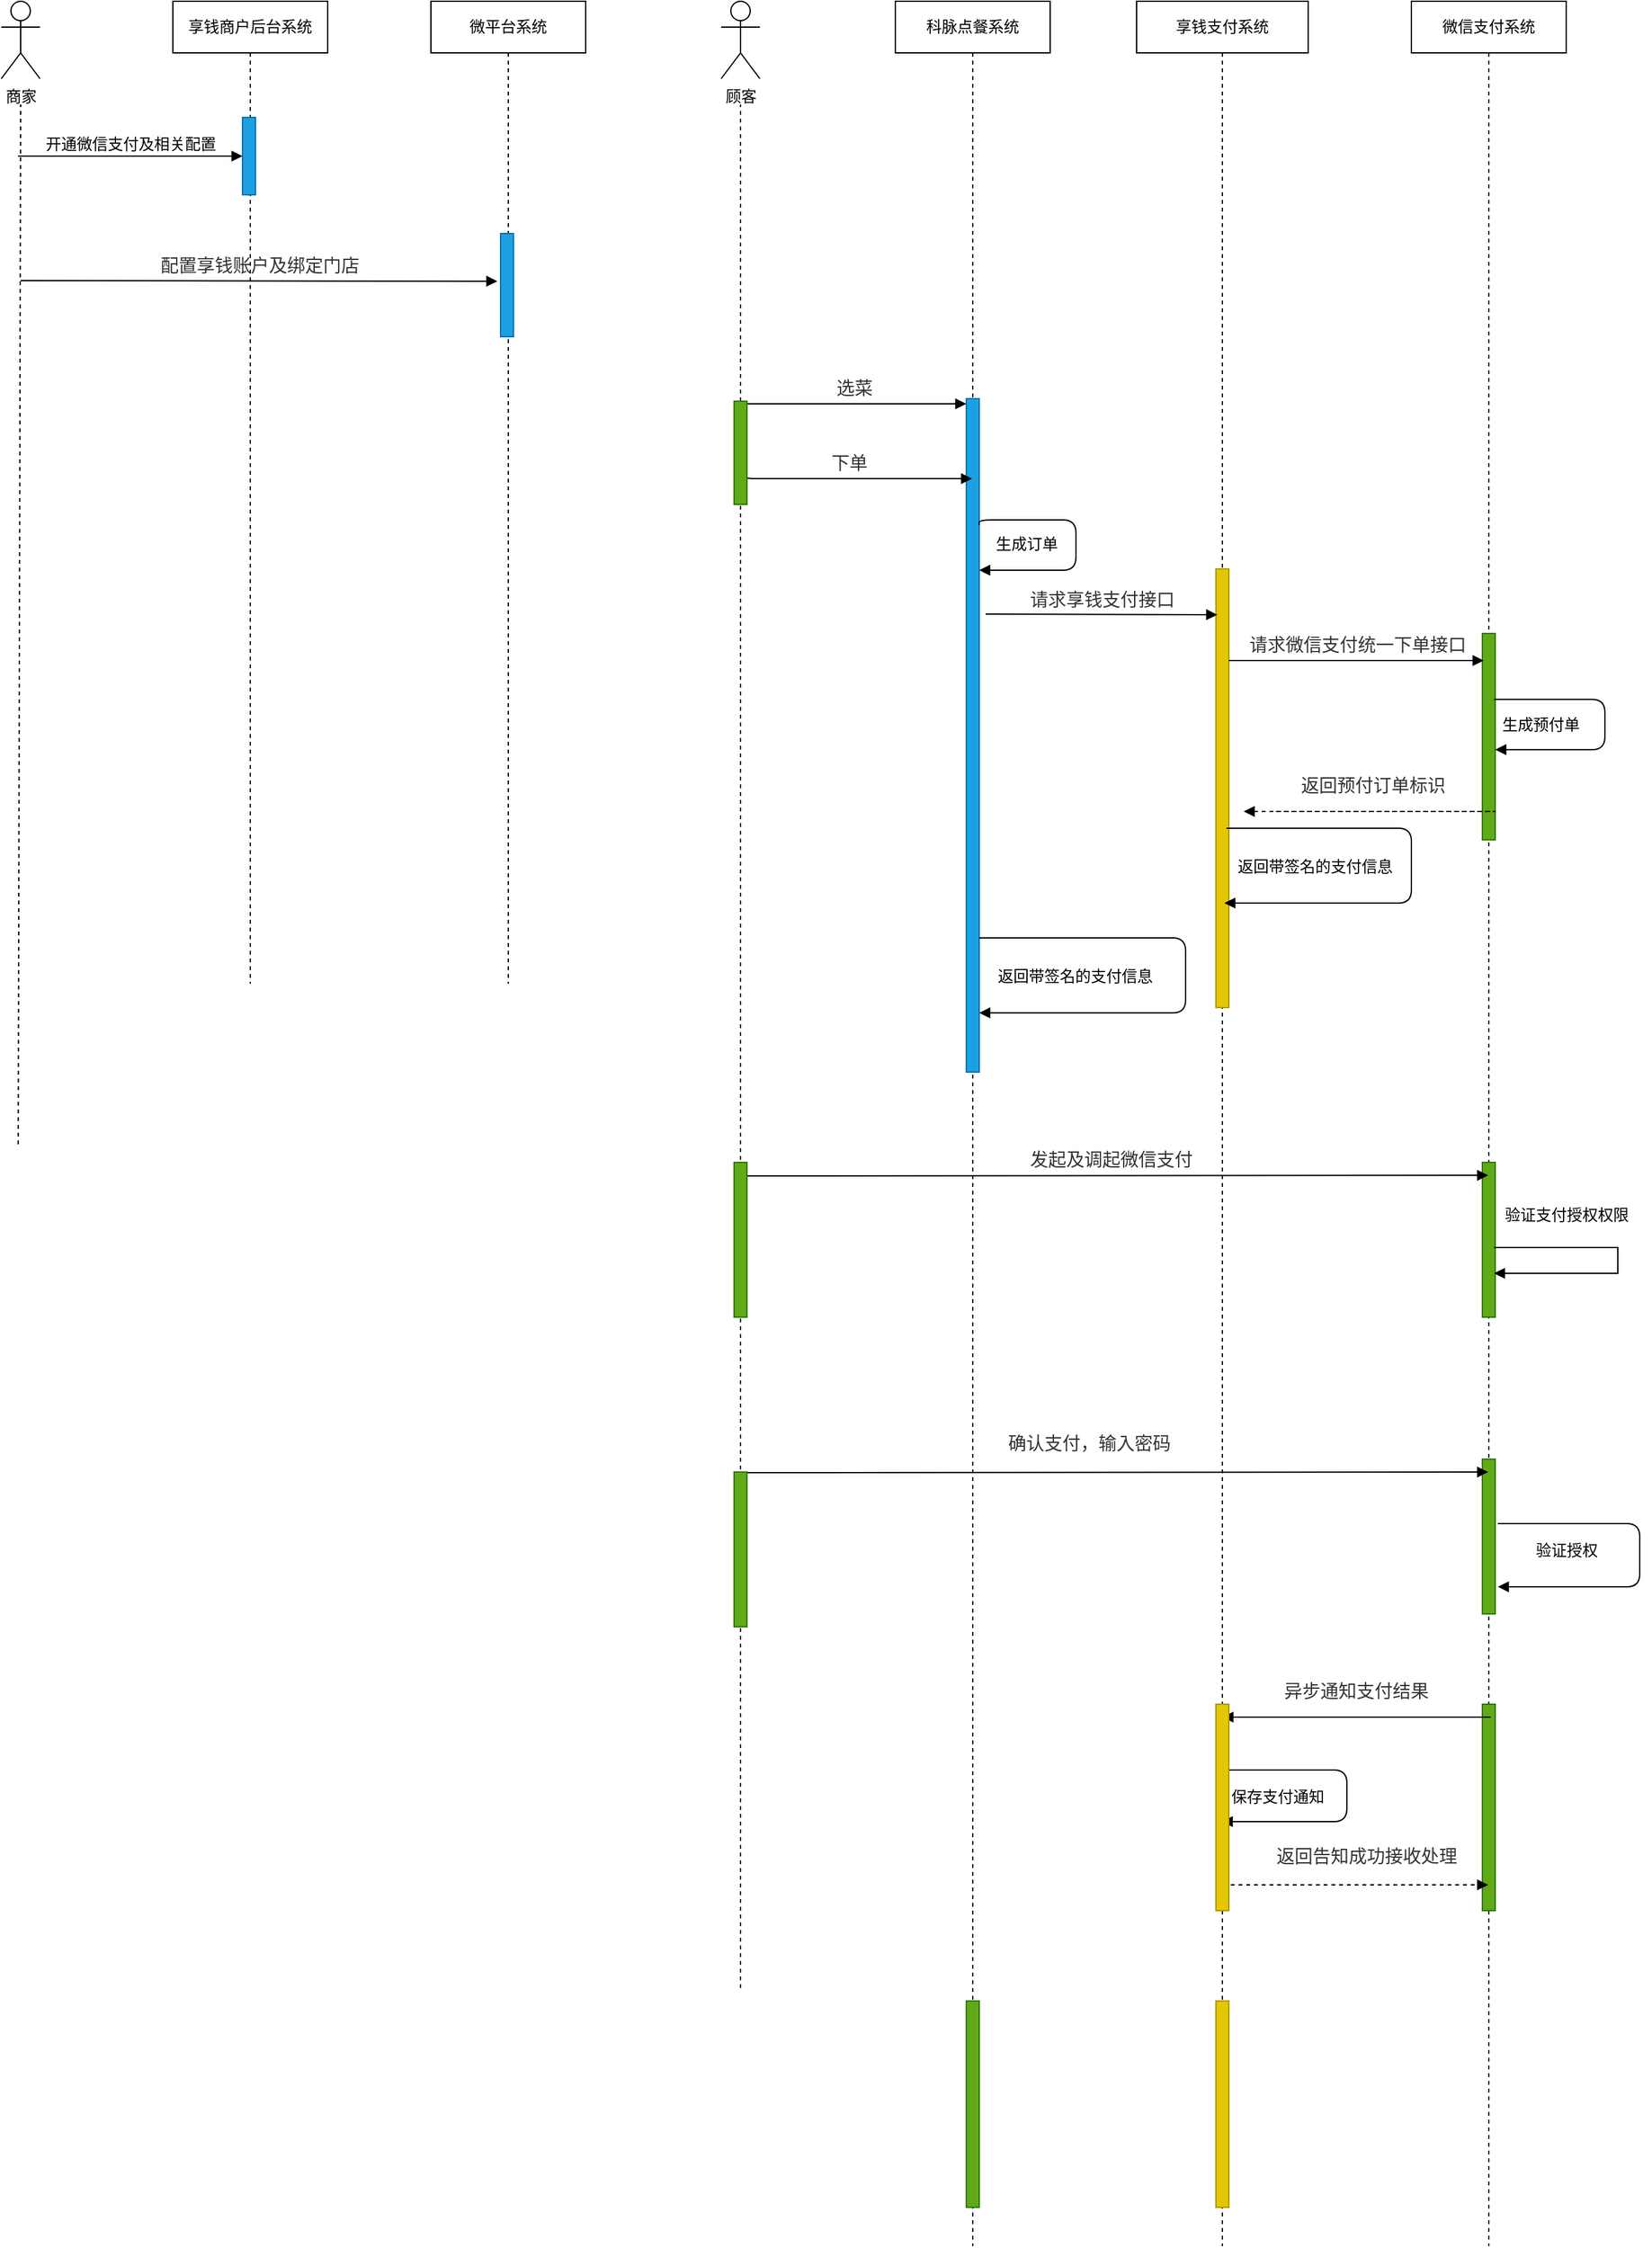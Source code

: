 <mxfile version="14.4.4" type="github">
  <diagram id="t3cCbEBY9hsAlw8VPBtw" name="第 1 页">
    <mxGraphModel dx="2249" dy="794" grid="1" gridSize="10" guides="1" tooltips="1" connect="1" arrows="1" fold="1" page="1" pageScale="1" pageWidth="827" pageHeight="1169" math="0" shadow="0">
      <root>
        <mxCell id="0" />
        <mxCell id="1" parent="0" />
        <mxCell id="w5EEzix6VfJLTq8Lt9_Y-9" value="商家" style="shape=umlActor;verticalLabelPosition=bottom;verticalAlign=top;html=1;outlineConnect=0;movable=1;resizable=1;rotatable=1;deletable=1;editable=1;connectable=1;" vertex="1" parent="1">
          <mxGeometry x="-53" y="100" width="30" height="60" as="geometry" />
        </mxCell>
        <mxCell id="w5EEzix6VfJLTq8Lt9_Y-10" value="顾客" style="shape=umlActor;verticalLabelPosition=bottom;verticalAlign=top;html=1;outlineConnect=0;" vertex="1" parent="1">
          <mxGeometry x="505" y="100" width="30" height="60" as="geometry" />
        </mxCell>
        <mxCell id="w5EEzix6VfJLTq8Lt9_Y-11" value="科脉点餐系统" style="shape=umlLifeline;perimeter=lifelinePerimeter;whiteSpace=wrap;html=1;container=1;collapsible=0;recursiveResize=0;outlineConnect=0;" vertex="1" parent="1">
          <mxGeometry x="640" y="100" width="120" height="1740" as="geometry" />
        </mxCell>
        <mxCell id="w5EEzix6VfJLTq8Lt9_Y-12" value="" style="html=1;points=[];perimeter=orthogonalPerimeter;fillColor=#1ba1e2;strokeColor=#006EAF;fontColor=#ffffff;" vertex="1" parent="w5EEzix6VfJLTq8Lt9_Y-11">
          <mxGeometry x="55" y="308" width="10" height="522" as="geometry" />
        </mxCell>
        <mxCell id="w5EEzix6VfJLTq8Lt9_Y-50" value="&amp;nbsp;生成订单" style="html=1;verticalAlign=bottom;endArrow=block;labelBackgroundColor=#ffffff;fontFamily=Verdana;fontSize=12;elbow=vertical;edgeStyle=orthogonalEdgeStyle;exitX=1;exitY=0.205;exitDx=0;exitDy=0;exitPerimeter=0;entryX=1;entryY=0.272;entryDx=0;entryDy=0;entryPerimeter=0;rounded=1;" edge="1" parent="w5EEzix6VfJLTq8Lt9_Y-11">
          <mxGeometry x="0.637" y="-11" relative="1" as="geometry">
            <mxPoint x="65" y="406.01" as="sourcePoint" />
            <mxPoint x="65" y="440.984" as="targetPoint" />
            <Array as="points">
              <mxPoint x="65" y="402" />
              <mxPoint x="140" y="402" />
              <mxPoint x="140" y="441" />
            </Array>
            <mxPoint as="offset" />
          </mxGeometry>
        </mxCell>
        <mxCell id="w5EEzix6VfJLTq8Lt9_Y-69" value="" style="html=1;points=[];perimeter=orthogonalPerimeter;fillColor=#60a917;strokeColor=#2D7600;fontColor=#ffffff;" vertex="1" parent="w5EEzix6VfJLTq8Lt9_Y-11">
          <mxGeometry x="55" y="1550" width="10" height="160" as="geometry" />
        </mxCell>
        <mxCell id="w5EEzix6VfJLTq8Lt9_Y-60" value="返回带签名的支付信息" style="html=1;verticalAlign=bottom;endArrow=block;labelBackgroundColor=#ffffff;fontFamily=Verdana;fontSize=12;elbow=vertical;edgeStyle=orthogonalEdgeStyle;rounded=1;entryX=1;entryY=0.912;entryDx=0;entryDy=0;entryPerimeter=0;" edge="1" parent="w5EEzix6VfJLTq8Lt9_Y-11" source="w5EEzix6VfJLTq8Lt9_Y-12" target="w5EEzix6VfJLTq8Lt9_Y-12">
          <mxGeometry x="0.607" y="-19" relative="1" as="geometry">
            <mxPoint x="75" y="726" as="sourcePoint" />
            <mxPoint x="75" y="784" as="targetPoint" />
            <Array as="points">
              <mxPoint x="225" y="726" />
              <mxPoint x="225" y="784" />
            </Array>
            <mxPoint as="offset" />
          </mxGeometry>
        </mxCell>
        <mxCell id="w5EEzix6VfJLTq8Lt9_Y-13" value="微平台系统" style="shape=umlLifeline;perimeter=lifelinePerimeter;whiteSpace=wrap;html=1;container=1;collapsible=0;recursiveResize=0;outlineConnect=0;" vertex="1" parent="1">
          <mxGeometry x="280" y="100" width="120" height="940" as="geometry" />
        </mxCell>
        <mxCell id="w5EEzix6VfJLTq8Lt9_Y-14" value="" style="html=1;points=[];perimeter=orthogonalPerimeter;fillColor=#1ba1e2;strokeColor=#006EAF;fontColor=#ffffff;" vertex="1" parent="w5EEzix6VfJLTq8Lt9_Y-13">
          <mxGeometry x="54" y="180" width="10" height="80" as="geometry" />
        </mxCell>
        <mxCell id="w5EEzix6VfJLTq8Lt9_Y-16" value="享钱商户后台系统" style="shape=umlLifeline;perimeter=lifelinePerimeter;whiteSpace=wrap;html=1;container=1;collapsible=0;recursiveResize=0;outlineConnect=0;" vertex="1" parent="1">
          <mxGeometry x="80" y="100" width="120" height="940" as="geometry" />
        </mxCell>
        <mxCell id="w5EEzix6VfJLTq8Lt9_Y-17" value="" style="html=1;points=[];perimeter=orthogonalPerimeter;fillColor=#1ba1e2;strokeColor=#006EAF;fontColor=#ffffff;" vertex="1" parent="w5EEzix6VfJLTq8Lt9_Y-16">
          <mxGeometry x="54" y="90" width="10" height="60" as="geometry" />
        </mxCell>
        <mxCell id="w5EEzix6VfJLTq8Lt9_Y-18" value="" style="endArrow=none;dashed=1;html=1;movable=1;resizable=1;rotatable=1;deletable=1;editable=1;connectable=1;" edge="1" parent="1">
          <mxGeometry width="50" height="50" relative="1" as="geometry">
            <mxPoint x="-40" y="1040" as="sourcePoint" />
            <mxPoint x="-38" y="180" as="targetPoint" />
          </mxGeometry>
        </mxCell>
        <mxCell id="w5EEzix6VfJLTq8Lt9_Y-19" value="开通微信支付及相关配置" style="html=1;verticalAlign=bottom;endArrow=block;labelBackgroundColor=none;fontFamily=Verdana;fontSize=12;edgeStyle=elbowEdgeStyle;elbow=vertical;" edge="1" parent="1" target="w5EEzix6VfJLTq8Lt9_Y-17">
          <mxGeometry relative="1" as="geometry">
            <mxPoint x="-40" y="220" as="sourcePoint" />
            <mxPoint x="90" y="220" as="targetPoint" />
          </mxGeometry>
        </mxCell>
        <mxCell id="w5EEzix6VfJLTq8Lt9_Y-20" value="&lt;div style=&quot;text-align: left&quot;&gt;&lt;span style=&quot;font-size: 14px&quot;&gt;&lt;font color=&quot;#333333&quot;&gt;配置享钱账户及绑定门店&lt;/font&gt;&lt;/span&gt;&lt;/div&gt;" style="html=1;verticalAlign=bottom;endArrow=block;labelBackgroundColor=none;fontFamily=Verdana;fontSize=12;edgeStyle=elbowEdgeStyle;elbow=vertical;" edge="1" parent="1">
          <mxGeometry relative="1" as="geometry">
            <mxPoint x="-38" y="316.5" as="sourcePoint" />
            <mxPoint x="331.5" y="317" as="targetPoint" />
          </mxGeometry>
        </mxCell>
        <mxCell id="w5EEzix6VfJLTq8Lt9_Y-21" value="" style="endArrow=none;dashed=1;html=1;movable=1;resizable=1;rotatable=1;deletable=1;editable=1;connectable=1;" edge="1" parent="1" source="w5EEzix6VfJLTq8Lt9_Y-24">
          <mxGeometry width="50" height="50" relative="1" as="geometry">
            <mxPoint x="520" y="640" as="sourcePoint" />
            <mxPoint x="520" y="180" as="targetPoint" />
          </mxGeometry>
        </mxCell>
        <mxCell id="w5EEzix6VfJLTq8Lt9_Y-22" value="&lt;div style=&quot;text-align: left&quot;&gt;&lt;font color=&quot;#333333&quot;&gt;&lt;span style=&quot;font-size: 14px&quot;&gt;选菜&lt;/span&gt;&lt;/font&gt;&lt;/div&gt;" style="html=1;verticalAlign=bottom;endArrow=block;labelBackgroundColor=none;fontFamily=Verdana;fontSize=12;edgeStyle=elbowEdgeStyle;elbow=vertical;" edge="1" parent="1" target="w5EEzix6VfJLTq8Lt9_Y-12">
          <mxGeometry relative="1" as="geometry">
            <mxPoint x="520" y="412" as="sourcePoint" />
            <mxPoint x="679.5" y="411.5" as="targetPoint" />
            <Array as="points">
              <mxPoint x="700" y="412" />
            </Array>
          </mxGeometry>
        </mxCell>
        <mxCell id="w5EEzix6VfJLTq8Lt9_Y-23" value="&lt;div style=&quot;text-align: left&quot;&gt;&lt;font color=&quot;#333333&quot;&gt;&lt;span style=&quot;font-size: 14px&quot;&gt;下单&lt;/span&gt;&lt;/font&gt;&lt;/div&gt;" style="html=1;verticalAlign=bottom;endArrow=block;labelBackgroundColor=none;fontFamily=Verdana;fontSize=12;edgeStyle=elbowEdgeStyle;elbow=vertical;" edge="1" parent="1" target="w5EEzix6VfJLTq8Lt9_Y-11">
          <mxGeometry relative="1" as="geometry">
            <mxPoint x="520" y="458.5" as="sourcePoint" />
            <mxPoint x="679.5" y="458" as="targetPoint" />
            <Array as="points">
              <mxPoint x="600" y="470" />
            </Array>
          </mxGeometry>
        </mxCell>
        <mxCell id="w5EEzix6VfJLTq8Lt9_Y-24" value="" style="html=1;points=[];perimeter=orthogonalPerimeter;fillColor=#60a917;strokeColor=#2D7600;fontColor=#ffffff;" vertex="1" parent="1">
          <mxGeometry x="515" y="410" width="10" height="80" as="geometry" />
        </mxCell>
        <mxCell id="w5EEzix6VfJLTq8Lt9_Y-25" value="" style="endArrow=none;dashed=1;html=1;movable=1;resizable=1;rotatable=1;deletable=1;editable=1;connectable=1;" edge="1" parent="1" target="w5EEzix6VfJLTq8Lt9_Y-24">
          <mxGeometry width="50" height="50" relative="1" as="geometry">
            <mxPoint x="520" y="1640" as="sourcePoint" />
            <mxPoint x="520" y="180" as="targetPoint" />
          </mxGeometry>
        </mxCell>
        <mxCell id="w5EEzix6VfJLTq8Lt9_Y-27" value="微信支付系统" style="shape=umlLifeline;perimeter=lifelinePerimeter;whiteSpace=wrap;html=1;container=1;collapsible=0;recursiveResize=0;outlineConnect=0;" vertex="1" parent="1">
          <mxGeometry x="1040" y="100" width="120" height="1740" as="geometry" />
        </mxCell>
        <mxCell id="w5EEzix6VfJLTq8Lt9_Y-28" value="" style="html=1;points=[];perimeter=orthogonalPerimeter;fillColor=#60a917;strokeColor=#2D7600;fontColor=#ffffff;" vertex="1" parent="w5EEzix6VfJLTq8Lt9_Y-27">
          <mxGeometry x="55" y="490" width="10" height="160" as="geometry" />
        </mxCell>
        <mxCell id="w5EEzix6VfJLTq8Lt9_Y-48" value="" style="html=1;points=[];perimeter=orthogonalPerimeter;fillColor=#60a917;strokeColor=#2D7600;fontColor=#ffffff;" vertex="1" parent="w5EEzix6VfJLTq8Lt9_Y-27">
          <mxGeometry x="55" y="900" width="10" height="120" as="geometry" />
        </mxCell>
        <mxCell id="w5EEzix6VfJLTq8Lt9_Y-42" value="验证支付授权权限" style="html=1;verticalAlign=bottom;endArrow=block;labelBackgroundColor=#ffffff;fontFamily=Verdana;fontSize=12;elbow=vertical;edgeStyle=orthogonalEdgeStyle;rounded=0;" edge="1" parent="w5EEzix6VfJLTq8Lt9_Y-27">
          <mxGeometry x="-0.472" y="16" relative="1" as="geometry">
            <mxPoint x="64" y="966" as="sourcePoint" />
            <mxPoint x="64" y="986" as="targetPoint" />
            <Array as="points">
              <mxPoint x="160" y="966" />
              <mxPoint x="160" y="986" />
            </Array>
            <mxPoint as="offset" />
          </mxGeometry>
        </mxCell>
        <mxCell id="w5EEzix6VfJLTq8Lt9_Y-55" value="" style="html=1;points=[];perimeter=orthogonalPerimeter;fillColor=#60a917;strokeColor=#2D7600;fontColor=#ffffff;" vertex="1" parent="w5EEzix6VfJLTq8Lt9_Y-27">
          <mxGeometry x="55" y="1130" width="10" height="120" as="geometry" />
        </mxCell>
        <mxCell id="w5EEzix6VfJLTq8Lt9_Y-63" value="" style="html=1;points=[];perimeter=orthogonalPerimeter;fillColor=#60a917;strokeColor=#2D7600;fontColor=#ffffff;" vertex="1" parent="w5EEzix6VfJLTq8Lt9_Y-27">
          <mxGeometry x="55" y="1320" width="10" height="160" as="geometry" />
        </mxCell>
        <mxCell id="w5EEzix6VfJLTq8Lt9_Y-34" value="享钱支付系统" style="shape=umlLifeline;perimeter=lifelinePerimeter;whiteSpace=wrap;html=1;container=1;collapsible=0;recursiveResize=0;outlineConnect=0;" vertex="1" parent="1">
          <mxGeometry x="827" y="100" width="133" height="1740" as="geometry" />
        </mxCell>
        <mxCell id="w5EEzix6VfJLTq8Lt9_Y-35" value="" style="html=1;points=[];perimeter=orthogonalPerimeter;fillColor=#e3c800;strokeColor=#B09500;fontColor=#ffffff;" vertex="1" parent="w5EEzix6VfJLTq8Lt9_Y-34">
          <mxGeometry x="61.5" y="440" width="10" height="340" as="geometry" />
        </mxCell>
        <mxCell id="w5EEzix6VfJLTq8Lt9_Y-70" value="" style="html=1;points=[];perimeter=orthogonalPerimeter;fillColor=#e3c800;strokeColor=#B09500;fontColor=#ffffff;" vertex="1" parent="w5EEzix6VfJLTq8Lt9_Y-34">
          <mxGeometry x="61.5" y="1550" width="10" height="160" as="geometry" />
        </mxCell>
        <mxCell id="w5EEzix6VfJLTq8Lt9_Y-36" value="生成预付单" style="html=1;verticalAlign=bottom;endArrow=block;labelBackgroundColor=#ffffff;fontFamily=Verdana;fontSize=12;elbow=vertical;edgeStyle=orthogonalEdgeStyle;exitX=0.9;exitY=0.313;exitPerimeter=0;rounded=1;exitDx=0;exitDy=0;" edge="1" parent="1">
          <mxGeometry x="0.667" y="-10" relative="1" as="geometry">
            <mxPoint x="1104" y="641.08" as="sourcePoint" />
            <mxPoint x="1105" y="680.1" as="targetPoint" />
            <Array as="points">
              <mxPoint x="1190" y="641" />
              <mxPoint x="1190" y="680" />
            </Array>
            <mxPoint as="offset" />
          </mxGeometry>
        </mxCell>
        <mxCell id="w5EEzix6VfJLTq8Lt9_Y-38" value="&lt;div style=&quot;text-align: left&quot;&gt;&lt;font color=&quot;#333333&quot;&gt;&lt;span style=&quot;font-size: 14px&quot;&gt;请求享钱支付接口&lt;/span&gt;&lt;/font&gt;&lt;/div&gt;" style="html=1;verticalAlign=bottom;endArrow=block;labelBackgroundColor=none;fontFamily=Verdana;fontSize=12;edgeStyle=elbowEdgeStyle;elbow=vertical;" edge="1" parent="1">
          <mxGeometry relative="1" as="geometry">
            <mxPoint x="710" y="575" as="sourcePoint" />
            <mxPoint x="889.5" y="575.5" as="targetPoint" />
          </mxGeometry>
        </mxCell>
        <mxCell id="w5EEzix6VfJLTq8Lt9_Y-39" value="&lt;div style=&quot;text-align: left&quot;&gt;&lt;font color=&quot;#333333&quot;&gt;&lt;span style=&quot;font-size: 14px&quot;&gt;请求微信支付统一下单接口&lt;/span&gt;&lt;/font&gt;&lt;/div&gt;" style="html=1;verticalAlign=bottom;endArrow=block;labelBackgroundColor=none;fontFamily=Verdana;fontSize=12;edgeStyle=elbowEdgeStyle;elbow=vertical;entryX=0.1;entryY=0.132;entryDx=0;entryDy=0;entryPerimeter=0;" edge="1" parent="1" source="w5EEzix6VfJLTq8Lt9_Y-35" target="w5EEzix6VfJLTq8Lt9_Y-28">
          <mxGeometry relative="1" as="geometry">
            <mxPoint x="910" y="620" as="sourcePoint" />
            <mxPoint x="1089.5" y="620.5" as="targetPoint" />
          </mxGeometry>
        </mxCell>
        <mxCell id="w5EEzix6VfJLTq8Lt9_Y-40" value="返回带签名的支付信息" style="html=1;verticalAlign=bottom;endArrow=block;labelBackgroundColor=#ffffff;fontFamily=Verdana;fontSize=12;elbow=vertical;edgeStyle=orthogonalEdgeStyle;rounded=1;" edge="1" parent="1">
          <mxGeometry x="0.607" y="-19" relative="1" as="geometry">
            <mxPoint x="900" y="741" as="sourcePoint" />
            <mxPoint x="895" y="799" as="targetPoint" />
            <Array as="points">
              <mxPoint x="895" y="741" />
              <mxPoint x="1040" y="741" />
              <mxPoint x="1040" y="799" />
            </Array>
            <mxPoint as="offset" />
          </mxGeometry>
        </mxCell>
        <mxCell id="w5EEzix6VfJLTq8Lt9_Y-41" value="&lt;div style=&quot;text-align: left&quot;&gt;&lt;font color=&quot;#333333&quot;&gt;&lt;span style=&quot;font-size: 14px&quot;&gt;异步通知支付结果&lt;/span&gt;&lt;/font&gt;&lt;/div&gt;" style="html=1;verticalAlign=bottom;endArrow=block;labelBackgroundColor=none;fontFamily=Verdana;fontSize=12;edgeStyle=elbowEdgeStyle;elbow=vertical;" edge="1" parent="1" target="w5EEzix6VfJLTq8Lt9_Y-34">
          <mxGeometry x="0.467" y="-8" relative="1" as="geometry">
            <mxPoint x="931" y="1430" as="sourcePoint" />
            <mxPoint x="910" y="1430" as="targetPoint" />
            <mxPoint as="offset" />
            <Array as="points">
              <mxPoint x="1106" y="1430" />
            </Array>
          </mxGeometry>
        </mxCell>
        <mxCell id="w5EEzix6VfJLTq8Lt9_Y-46" value="&lt;div style=&quot;text-align: left&quot;&gt;&lt;font color=&quot;#333333&quot;&gt;&lt;span style=&quot;font-size: 14px&quot;&gt;发起及调起微信支付&lt;/span&gt;&lt;/font&gt;&lt;/div&gt;" style="html=1;verticalAlign=bottom;endArrow=block;labelBackgroundColor=none;fontFamily=Verdana;fontSize=12;edgeStyle=elbowEdgeStyle;elbow=vertical;" edge="1" parent="1" target="w5EEzix6VfJLTq8Lt9_Y-27">
          <mxGeometry relative="1" as="geometry">
            <mxPoint x="515" y="1010.5" as="sourcePoint" />
            <mxPoint x="694.5" y="1010" as="targetPoint" />
            <Array as="points">
              <mxPoint x="595" y="1010" />
            </Array>
          </mxGeometry>
        </mxCell>
        <mxCell id="w5EEzix6VfJLTq8Lt9_Y-47" value="" style="html=1;points=[];perimeter=orthogonalPerimeter;fillColor=#60a917;strokeColor=#2D7600;fontColor=#ffffff;" vertex="1" parent="1">
          <mxGeometry x="515" y="1000" width="10" height="120" as="geometry" />
        </mxCell>
        <mxCell id="w5EEzix6VfJLTq8Lt9_Y-52" value="&lt;div style=&quot;text-align: left&quot;&gt;&lt;font color=&quot;#333333&quot;&gt;&lt;span style=&quot;font-size: 14px&quot;&gt;确认支付，输入密码&lt;/span&gt;&lt;/font&gt;&lt;/div&gt;" style="html=1;verticalAlign=bottom;endArrow=block;labelBackgroundColor=none;fontFamily=Verdana;fontSize=12;edgeStyle=elbowEdgeStyle;elbow=vertical;" edge="1" parent="1">
          <mxGeometry x="-0.058" y="10" relative="1" as="geometry">
            <mxPoint x="515" y="1240.5" as="sourcePoint" />
            <mxPoint x="1099.5" y="1240" as="targetPoint" />
            <Array as="points">
              <mxPoint x="595" y="1240" />
            </Array>
            <mxPoint as="offset" />
          </mxGeometry>
        </mxCell>
        <mxCell id="w5EEzix6VfJLTq8Lt9_Y-53" value="" style="html=1;points=[];perimeter=orthogonalPerimeter;fillColor=#60a917;strokeColor=#2D7600;fontColor=#ffffff;" vertex="1" parent="1">
          <mxGeometry x="515" y="1240" width="10" height="120" as="geometry" />
        </mxCell>
        <mxCell id="w5EEzix6VfJLTq8Lt9_Y-54" value="验证授权" style="html=1;verticalAlign=bottom;endArrow=block;labelBackgroundColor=#ffffff;fontFamily=Verdana;fontSize=12;elbow=vertical;edgeStyle=orthogonalEdgeStyle;rounded=1;jumpStyle=sharp;exitX=0.5;exitY=0.417;exitDx=0;exitDy=0;exitPerimeter=0;" edge="1" parent="1">
          <mxGeometry x="0.607" y="-19" relative="1" as="geometry">
            <mxPoint x="1107" y="1280.04" as="sourcePoint" />
            <mxPoint x="1107" y="1329" as="targetPoint" />
            <Array as="points">
              <mxPoint x="1217" y="1280" />
              <mxPoint x="1217" y="1329" />
            </Array>
            <mxPoint as="offset" />
          </mxGeometry>
        </mxCell>
        <mxCell id="w5EEzix6VfJLTq8Lt9_Y-56" value="&lt;div style=&quot;text-align: left&quot;&gt;&lt;font color=&quot;#333333&quot;&gt;&lt;span style=&quot;font-size: 14px&quot;&gt;返回预付订单标识&lt;/span&gt;&lt;/font&gt;&lt;/div&gt;" style="html=1;verticalAlign=bottom;endArrow=block;labelBackgroundColor=none;fontFamily=Verdana;fontSize=12;edgeStyle=elbowEdgeStyle;elbow=vertical;dashed=1;" edge="1" parent="1">
          <mxGeometry x="0.467" y="-8" relative="1" as="geometry">
            <mxPoint x="935" y="728" as="sourcePoint" />
            <mxPoint x="910" y="728" as="targetPoint" />
            <mxPoint as="offset" />
            <Array as="points">
              <mxPoint x="1110" y="728" />
            </Array>
          </mxGeometry>
        </mxCell>
        <mxCell id="w5EEzix6VfJLTq8Lt9_Y-44" value="保存支付通知" style="html=1;verticalAlign=bottom;endArrow=block;labelBackgroundColor=#ffffff;fontFamily=Verdana;fontSize=12;elbow=vertical;edgeStyle=orthogonalEdgeStyle;rounded=1;" edge="1" parent="1">
          <mxGeometry x="0.634" y="-10" relative="1" as="geometry">
            <mxPoint x="893" y="1471" as="sourcePoint" />
            <mxPoint x="893" y="1511" as="targetPoint" />
            <Array as="points">
              <mxPoint x="990" y="1471" />
              <mxPoint x="990" y="1511" />
            </Array>
            <mxPoint as="offset" />
          </mxGeometry>
        </mxCell>
        <mxCell id="w5EEzix6VfJLTq8Lt9_Y-61" value="&lt;div style=&quot;text-align: left&quot;&gt;&lt;font color=&quot;#333333&quot;&gt;&lt;span style=&quot;font-size: 14px&quot;&gt;返回告知成功接收处理&lt;/span&gt;&lt;/font&gt;&lt;/div&gt;" style="html=1;verticalAlign=bottom;endArrow=block;labelBackgroundColor=none;fontFamily=Verdana;fontSize=12;edgeStyle=elbowEdgeStyle;elbow=vertical;dashed=1;" edge="1" parent="1" target="w5EEzix6VfJLTq8Lt9_Y-27">
          <mxGeometry x="0.05" y="10" relative="1" as="geometry">
            <mxPoint x="900" y="1560" as="sourcePoint" />
            <mxPoint x="1069.5" y="1540.5" as="targetPoint" />
            <Array as="points">
              <mxPoint x="950" y="1560" />
            </Array>
            <mxPoint as="offset" />
          </mxGeometry>
        </mxCell>
        <mxCell id="w5EEzix6VfJLTq8Lt9_Y-62" value="" style="html=1;points=[];perimeter=orthogonalPerimeter;fillColor=#e3c800;strokeColor=#B09500;fontColor=#ffffff;" vertex="1" parent="1">
          <mxGeometry x="888.5" y="1420" width="10" height="160" as="geometry" />
        </mxCell>
      </root>
    </mxGraphModel>
  </diagram>
</mxfile>
